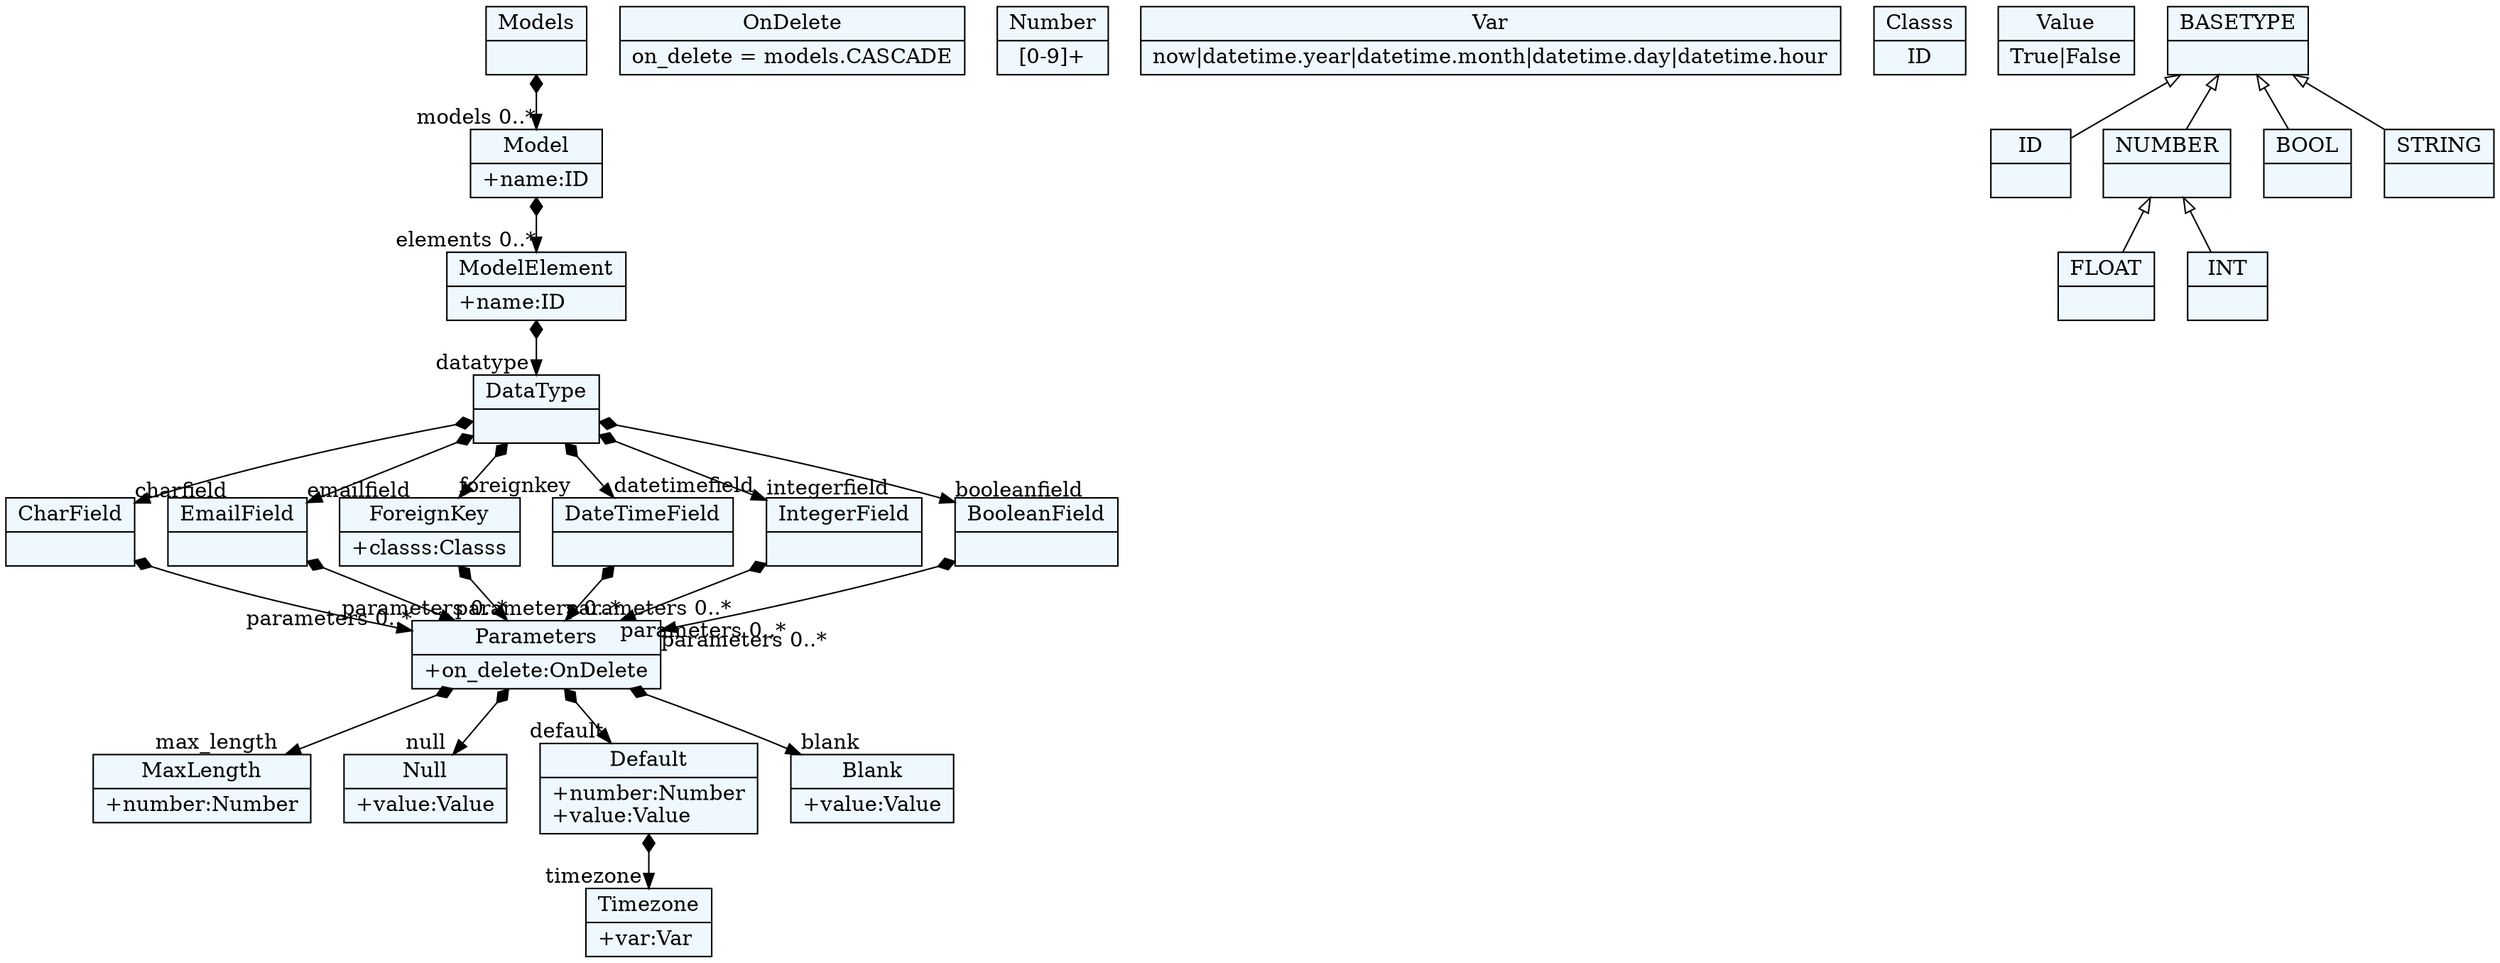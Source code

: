 
    digraph xtext {
    fontname = "Bitstream Vera Sans"
    fontsize = 8
    node[
        shape=record,
        style=filled,
        fillcolor=aliceblue
    ]
    nodesep = 0.3
    edge[dir=black,arrowtail=empty]


2419063401112 -> 2419063406776[arrowtail=diamond, dir=both, headlabel="charfield "]
2419063401112 -> 2419063402056[arrowtail=diamond, dir=both, headlabel="emailfield "]
2419063401112 -> 2419063400168[arrowtail=diamond, dir=both, headlabel="foreignkey "]
2419063401112 -> 2419063397336[arrowtail=diamond, dir=both, headlabel="datetimefield "]
2419063401112 -> 2419063403944[arrowtail=diamond, dir=both, headlabel="integerfield "]
2419063401112 -> 2419063385064[arrowtail=diamond, dir=both, headlabel="booleanfield "]
2419063401112[ label="{DataType|}"]

2419063389784[ label="{OnDelete|on_delete = models.CASCADE}"]

2419063405832 -> 2419063398280[arrowtail=diamond, dir=both, headlabel="max_length "]
2419063405832 -> 2419063407720[arrowtail=diamond, dir=both, headlabel="null "]
2419063405832 -> 2419063386008[arrowtail=diamond, dir=both, headlabel="default "]
2419063405832 -> 2419063381288[arrowtail=diamond, dir=both, headlabel="blank "]
2419063405832[ label="{Parameters|+on_delete:OnDelete\l}"]

2419063385064 -> 2419063405832[arrowtail=diamond, dir=both, headlabel="parameters 0..*"]
2419063385064[ label="{BooleanField|}"]

2419063386008 -> 2419063388840[arrowtail=diamond, dir=both, headlabel="timezone "]
2419063386008[ label="{Default|+number:Number\l+value:Value\l}"]

2419063398280[ label="{MaxLength|+number:Number\l}"]

2419063386952[ label="{Number|[0-9]+}"]

2419063397336 -> 2419063405832[arrowtail=diamond, dir=both, headlabel="parameters 0..*"]
2419063397336[ label="{DateTimeField|}"]

2419037310968 -> 2419063403000[arrowtail=diamond, dir=both, headlabel="elements 0..*"]
2419037310968[ label="{Model|+name:ID\l}"]

2419063411496[ label="{Var|now\|datetime.year\|datetime.month\|datetime.day\|datetime.hour}"]

2419037313800 -> 2419037310968[arrowtail=diamond, dir=both, headlabel="models 0..*"]
2419037313800[ label="{Models|}"]

2419063406776 -> 2419063405832[arrowtail=diamond, dir=both, headlabel="parameters 0..*"]
2419063406776[ label="{CharField|}"]

2419063407720[ label="{Null|+value:Value\l}"]

2419063404888[ label="{Classs|ID}"]

2419063388840[ label="{Timezone|+var:Var\l}"]

2419063400168 -> 2419063405832[arrowtail=diamond, dir=both, headlabel="parameters 0..*"]
2419063400168[ label="{ForeignKey|+classs:Classs\l}"]

2419063402056 -> 2419063405832[arrowtail=diamond, dir=both, headlabel="parameters 0..*"]
2419063402056[ label="{EmailField|}"]

2419063403944 -> 2419063405832[arrowtail=diamond, dir=both, headlabel="parameters 0..*"]
2419063403944[ label="{IntegerField|}"]

2419063381288[ label="{Blank|+value:Value\l}"]

2419063403000 -> 2419063401112[arrowtail=diamond, dir=both, headlabel="datatype "]
2419063403000[ label="{ModelElement|+name:ID\l}"]

2419063387896[ label="{Value|True\|False}"]

2419037293032[ label="{ID|}"]

2419037311912[ label="{FLOAT|}"]

2419037312856[ label="{BASETYPE|}"]
2419037312856 -> 2419037314744 [dir=back]
2419037312856 -> 2419037302472 [dir=back]
2419037312856 -> 2419037293032 [dir=back]
2419037312856 -> 2419037293976 [dir=back]

2419037302472[ label="{BOOL|}"]

2419037314744[ label="{NUMBER|}"]
2419037314744 -> 2419037311912 [dir=back]
2419037314744 -> 2419037295864 [dir=back]

2419037293976[ label="{STRING|}"]

2419037295864[ label="{INT|}"]


}
